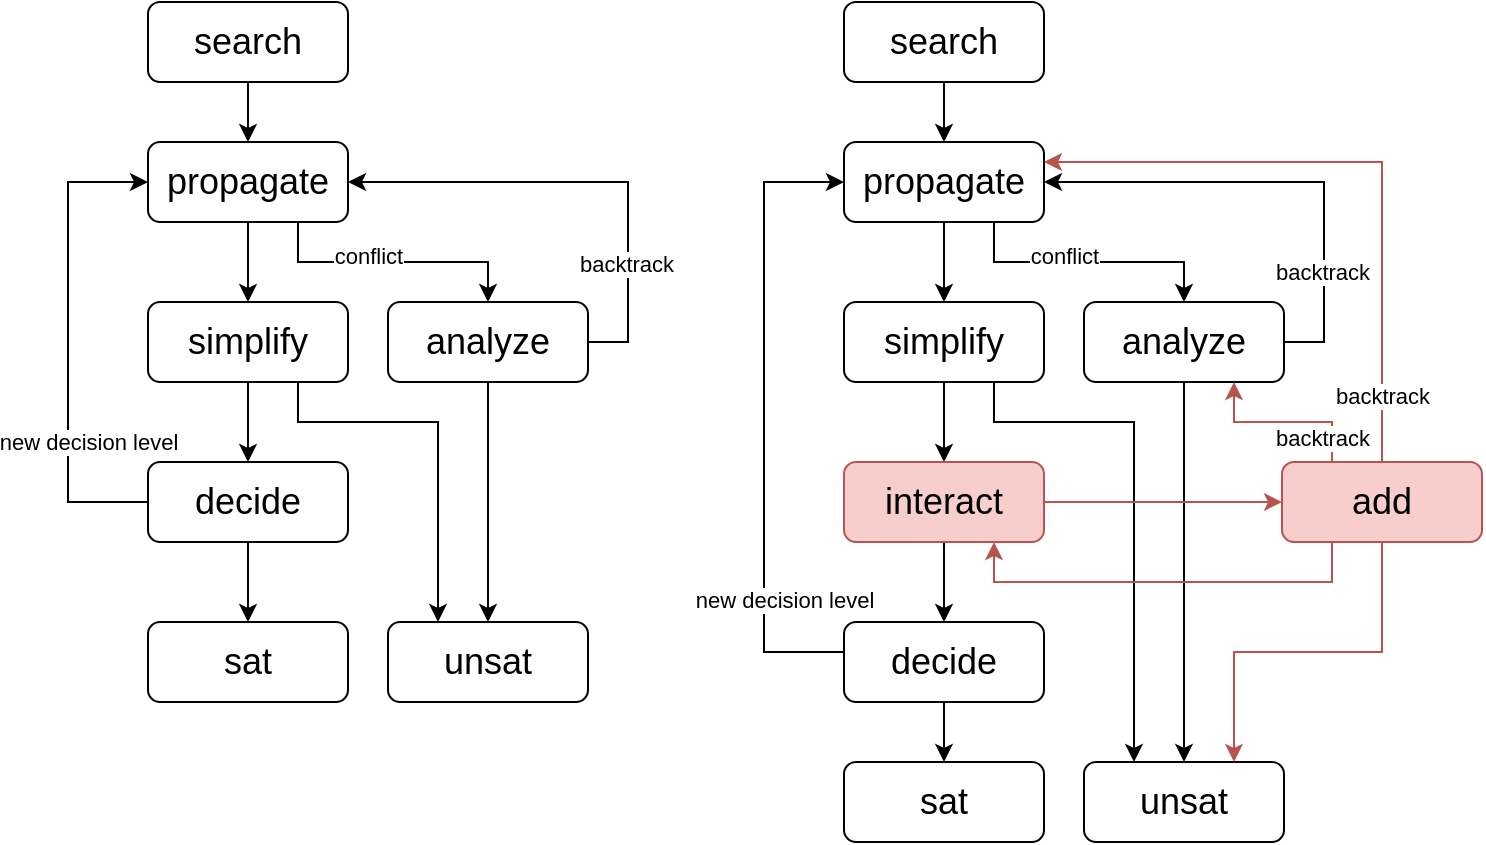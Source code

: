 <mxfile version="28.0.7">
  <diagram name="Page-1" id="wYtTFpZ9ASJY-qu4CVdJ">
    <mxGraphModel dx="1123" dy="621" grid="1" gridSize="10" guides="1" tooltips="1" connect="1" arrows="1" fold="1" page="1" pageScale="1" pageWidth="827" pageHeight="1169" math="0" shadow="0">
      <root>
        <mxCell id="0" />
        <mxCell id="1" parent="0" />
        <mxCell id="HVzZfGl38AdMBoZWMMSr-1" style="edgeStyle=orthogonalEdgeStyle;rounded=0;orthogonalLoop=1;jettySize=auto;html=1;exitX=0.5;exitY=1;exitDx=0;exitDy=0;entryX=0.5;entryY=0;entryDx=0;entryDy=0;" parent="1" source="HVzZfGl38AdMBoZWMMSr-2" target="HVzZfGl38AdMBoZWMMSr-6" edge="1">
          <mxGeometry relative="1" as="geometry" />
        </mxCell>
        <mxCell id="HVzZfGl38AdMBoZWMMSr-2" value="&lt;font style=&quot;font-size: 18px;&quot;&gt;search&lt;/font&gt;" style="rounded=1;whiteSpace=wrap;html=1;" parent="1" vertex="1">
          <mxGeometry x="130" y="110" width="100" height="40" as="geometry" />
        </mxCell>
        <mxCell id="HVzZfGl38AdMBoZWMMSr-3" style="edgeStyle=orthogonalEdgeStyle;rounded=0;orthogonalLoop=1;jettySize=auto;html=1;exitX=0.5;exitY=1;exitDx=0;exitDy=0;" parent="1" source="HVzZfGl38AdMBoZWMMSr-6" edge="1">
          <mxGeometry relative="1" as="geometry">
            <mxPoint x="180" y="260" as="targetPoint" />
          </mxGeometry>
        </mxCell>
        <mxCell id="HVzZfGl38AdMBoZWMMSr-4" style="edgeStyle=orthogonalEdgeStyle;rounded=0;orthogonalLoop=1;jettySize=auto;html=1;exitX=0.75;exitY=1;exitDx=0;exitDy=0;entryX=0.5;entryY=0;entryDx=0;entryDy=0;" parent="1" source="HVzZfGl38AdMBoZWMMSr-6" target="HVzZfGl38AdMBoZWMMSr-10" edge="1">
          <mxGeometry relative="1" as="geometry" />
        </mxCell>
        <mxCell id="HVzZfGl38AdMBoZWMMSr-5" value="conflict" style="edgeLabel;html=1;align=center;verticalAlign=middle;resizable=0;points=[];" parent="HVzZfGl38AdMBoZWMMSr-4" vertex="1" connectable="0">
          <mxGeometry x="-0.192" y="3" relative="1" as="geometry">
            <mxPoint as="offset" />
          </mxGeometry>
        </mxCell>
        <mxCell id="HVzZfGl38AdMBoZWMMSr-6" value="&lt;font style=&quot;font-size: 18px;&quot;&gt;propagate&lt;/font&gt;" style="rounded=1;whiteSpace=wrap;html=1;" parent="1" vertex="1">
          <mxGeometry x="130" y="180" width="100" height="40" as="geometry" />
        </mxCell>
        <mxCell id="HVzZfGl38AdMBoZWMMSr-7" style="edgeStyle=orthogonalEdgeStyle;rounded=0;orthogonalLoop=1;jettySize=auto;html=1;exitX=0.5;exitY=1;exitDx=0;exitDy=0;entryX=0.5;entryY=0;entryDx=0;entryDy=0;" parent="1" source="HVzZfGl38AdMBoZWMMSr-10" target="HVzZfGl38AdMBoZWMMSr-14" edge="1">
          <mxGeometry relative="1" as="geometry" />
        </mxCell>
        <mxCell id="HVzZfGl38AdMBoZWMMSr-8" style="edgeStyle=orthogonalEdgeStyle;rounded=0;orthogonalLoop=1;jettySize=auto;html=1;exitX=1;exitY=0.5;exitDx=0;exitDy=0;entryX=1;entryY=0.5;entryDx=0;entryDy=0;" parent="1" source="HVzZfGl38AdMBoZWMMSr-10" target="HVzZfGl38AdMBoZWMMSr-6" edge="1">
          <mxGeometry relative="1" as="geometry" />
        </mxCell>
        <mxCell id="HVzZfGl38AdMBoZWMMSr-9" value="backtrack" style="edgeLabel;html=1;align=center;verticalAlign=middle;resizable=0;points=[];" parent="HVzZfGl38AdMBoZWMMSr-8" vertex="1" connectable="0">
          <mxGeometry x="-0.506" y="1" relative="1" as="geometry">
            <mxPoint as="offset" />
          </mxGeometry>
        </mxCell>
        <mxCell id="HVzZfGl38AdMBoZWMMSr-10" value="&lt;font style=&quot;font-size: 18px;&quot;&gt;analyze&lt;/font&gt;&lt;span style=&quot;color: rgba(0, 0, 0, 0); font-family: monospace; font-size: 0px; text-align: start; text-wrap-mode: nowrap;&quot;&gt;%3CmxGraphModel%3E%3Croot%3E%3CmxCell%20id%3D%220%22%2F%3E%3CmxCell%20id%3D%221%22%20parent%3D%220%22%2F%3E%3CmxCell%20id%3D%222%22%20value%3D%22%26lt%3Bfont%20style%3D%26quot%3Bfont-size%3A%2018px%3B%26quot%3B%26gt%3Bsearch%26lt%3B%2Ffont%26gt%3B%22%20style%3D%22rounded%3D1%3BwhiteSpace%3Dwrap%3Bhtml%3D1%3B%22%20vertex%3D%221%22%20parent%3D%221%22%3E%3CmxGeometry%20x%3D%22160%22%20y%3D%22120%22%20width%3D%22100%22%20height%3D%2240%22%20as%3D%22geometry%22%2F%3E%3C%2FmxCell%3E%3C%2Froot%3E%3C%2FmxGraphModel%3E&lt;/span&gt;" style="rounded=1;whiteSpace=wrap;html=1;" parent="1" vertex="1">
          <mxGeometry x="250" y="260" width="100" height="40" as="geometry" />
        </mxCell>
        <mxCell id="HVzZfGl38AdMBoZWMMSr-11" style="edgeStyle=orthogonalEdgeStyle;rounded=0;orthogonalLoop=1;jettySize=auto;html=1;exitX=0.5;exitY=1;exitDx=0;exitDy=0;entryX=0.5;entryY=0;entryDx=0;entryDy=0;" parent="1" source="HVzZfGl38AdMBoZWMMSr-13" target="HVzZfGl38AdMBoZWMMSr-19" edge="1">
          <mxGeometry relative="1" as="geometry" />
        </mxCell>
        <mxCell id="HVzZfGl38AdMBoZWMMSr-12" style="edgeStyle=orthogonalEdgeStyle;rounded=0;orthogonalLoop=1;jettySize=auto;html=1;exitX=0.75;exitY=1;exitDx=0;exitDy=0;entryX=0.25;entryY=0;entryDx=0;entryDy=0;" parent="1" source="HVzZfGl38AdMBoZWMMSr-13" target="HVzZfGl38AdMBoZWMMSr-14" edge="1">
          <mxGeometry relative="1" as="geometry">
            <Array as="points">
              <mxPoint x="205" y="320" />
              <mxPoint x="275" y="320" />
            </Array>
          </mxGeometry>
        </mxCell>
        <mxCell id="HVzZfGl38AdMBoZWMMSr-13" value="&lt;font style=&quot;font-size: 18px;&quot;&gt;simplify&lt;/font&gt;" style="rounded=1;whiteSpace=wrap;html=1;" parent="1" vertex="1">
          <mxGeometry x="130" y="260" width="100" height="40" as="geometry" />
        </mxCell>
        <mxCell id="HVzZfGl38AdMBoZWMMSr-14" value="&lt;font style=&quot;font-size: 18px;&quot;&gt;unsat&lt;/font&gt;" style="rounded=1;whiteSpace=wrap;html=1;" parent="1" vertex="1">
          <mxGeometry x="250" y="420" width="100" height="40" as="geometry" />
        </mxCell>
        <mxCell id="HVzZfGl38AdMBoZWMMSr-15" value="&lt;font style=&quot;font-size: 18px;&quot;&gt;sat&lt;/font&gt;" style="rounded=1;whiteSpace=wrap;html=1;" parent="1" vertex="1">
          <mxGeometry x="130" y="420" width="100" height="40" as="geometry" />
        </mxCell>
        <mxCell id="HVzZfGl38AdMBoZWMMSr-16" style="edgeStyle=orthogonalEdgeStyle;rounded=0;orthogonalLoop=1;jettySize=auto;html=1;exitX=0.5;exitY=1;exitDx=0;exitDy=0;entryX=0.5;entryY=0;entryDx=0;entryDy=0;" parent="1" source="HVzZfGl38AdMBoZWMMSr-19" target="HVzZfGl38AdMBoZWMMSr-15" edge="1">
          <mxGeometry relative="1" as="geometry" />
        </mxCell>
        <mxCell id="HVzZfGl38AdMBoZWMMSr-17" style="edgeStyle=orthogonalEdgeStyle;rounded=0;orthogonalLoop=1;jettySize=auto;html=1;exitX=0;exitY=0.5;exitDx=0;exitDy=0;entryX=0;entryY=0.5;entryDx=0;entryDy=0;" parent="1" source="HVzZfGl38AdMBoZWMMSr-19" target="HVzZfGl38AdMBoZWMMSr-6" edge="1">
          <mxGeometry relative="1" as="geometry">
            <Array as="points">
              <mxPoint x="90" y="360" />
              <mxPoint x="90" y="200" />
            </Array>
          </mxGeometry>
        </mxCell>
        <mxCell id="HVzZfGl38AdMBoZWMMSr-18" value="new decision level" style="edgeLabel;html=1;align=center;verticalAlign=middle;resizable=0;points=[];" parent="HVzZfGl38AdMBoZWMMSr-17" vertex="1" connectable="0">
          <mxGeometry x="-0.389" relative="1" as="geometry">
            <mxPoint x="10" y="3" as="offset" />
          </mxGeometry>
        </mxCell>
        <mxCell id="HVzZfGl38AdMBoZWMMSr-19" value="&lt;font style=&quot;font-size: 18px;&quot;&gt;decide&lt;/font&gt;" style="rounded=1;whiteSpace=wrap;html=1;" parent="1" vertex="1">
          <mxGeometry x="130" y="340" width="100" height="40" as="geometry" />
        </mxCell>
        <mxCell id="HVzZfGl38AdMBoZWMMSr-20" style="edgeStyle=orthogonalEdgeStyle;rounded=0;orthogonalLoop=1;jettySize=auto;html=1;exitX=0.5;exitY=1;exitDx=0;exitDy=0;entryX=0.5;entryY=0;entryDx=0;entryDy=0;" parent="1" source="HVzZfGl38AdMBoZWMMSr-21" target="HVzZfGl38AdMBoZWMMSr-25" edge="1">
          <mxGeometry relative="1" as="geometry" />
        </mxCell>
        <mxCell id="HVzZfGl38AdMBoZWMMSr-21" value="&lt;font style=&quot;font-size: 18px;&quot;&gt;search&lt;/font&gt;" style="rounded=1;whiteSpace=wrap;html=1;" parent="1" vertex="1">
          <mxGeometry x="478" y="110" width="100" height="40" as="geometry" />
        </mxCell>
        <mxCell id="HVzZfGl38AdMBoZWMMSr-22" style="edgeStyle=orthogonalEdgeStyle;rounded=0;orthogonalLoop=1;jettySize=auto;html=1;exitX=0.5;exitY=1;exitDx=0;exitDy=0;" parent="1" source="HVzZfGl38AdMBoZWMMSr-25" edge="1">
          <mxGeometry relative="1" as="geometry">
            <mxPoint x="528" y="260" as="targetPoint" />
          </mxGeometry>
        </mxCell>
        <mxCell id="HVzZfGl38AdMBoZWMMSr-23" style="edgeStyle=orthogonalEdgeStyle;rounded=0;orthogonalLoop=1;jettySize=auto;html=1;exitX=0.75;exitY=1;exitDx=0;exitDy=0;entryX=0.5;entryY=0;entryDx=0;entryDy=0;" parent="1" source="HVzZfGl38AdMBoZWMMSr-25" target="HVzZfGl38AdMBoZWMMSr-29" edge="1">
          <mxGeometry relative="1" as="geometry" />
        </mxCell>
        <mxCell id="HVzZfGl38AdMBoZWMMSr-24" value="conflict" style="edgeLabel;html=1;align=center;verticalAlign=middle;resizable=0;points=[];" parent="HVzZfGl38AdMBoZWMMSr-23" vertex="1" connectable="0">
          <mxGeometry x="-0.192" y="3" relative="1" as="geometry">
            <mxPoint as="offset" />
          </mxGeometry>
        </mxCell>
        <mxCell id="HVzZfGl38AdMBoZWMMSr-25" value="&lt;font style=&quot;font-size: 18px;&quot;&gt;propagate&lt;/font&gt;" style="rounded=1;whiteSpace=wrap;html=1;" parent="1" vertex="1">
          <mxGeometry x="478" y="180" width="100" height="40" as="geometry" />
        </mxCell>
        <mxCell id="HVzZfGl38AdMBoZWMMSr-26" style="edgeStyle=orthogonalEdgeStyle;rounded=0;orthogonalLoop=1;jettySize=auto;html=1;exitX=0.5;exitY=1;exitDx=0;exitDy=0;entryX=0.5;entryY=0;entryDx=0;entryDy=0;" parent="1" source="HVzZfGl38AdMBoZWMMSr-29" target="HVzZfGl38AdMBoZWMMSr-33" edge="1">
          <mxGeometry relative="1" as="geometry" />
        </mxCell>
        <mxCell id="HVzZfGl38AdMBoZWMMSr-27" style="edgeStyle=orthogonalEdgeStyle;rounded=0;orthogonalLoop=1;jettySize=auto;html=1;exitX=1;exitY=0.5;exitDx=0;exitDy=0;entryX=1;entryY=0.5;entryDx=0;entryDy=0;" parent="1" source="HVzZfGl38AdMBoZWMMSr-29" target="HVzZfGl38AdMBoZWMMSr-25" edge="1">
          <mxGeometry relative="1" as="geometry">
            <Array as="points">
              <mxPoint x="718" y="280" />
              <mxPoint x="718" y="200" />
            </Array>
          </mxGeometry>
        </mxCell>
        <mxCell id="HVzZfGl38AdMBoZWMMSr-28" value="backtrack" style="edgeLabel;html=1;align=center;verticalAlign=middle;resizable=0;points=[];" parent="HVzZfGl38AdMBoZWMMSr-27" vertex="1" connectable="0">
          <mxGeometry x="-0.542" y="3" relative="1" as="geometry">
            <mxPoint x="2" as="offset" />
          </mxGeometry>
        </mxCell>
        <mxCell id="HVzZfGl38AdMBoZWMMSr-29" value="&lt;font style=&quot;font-size: 18px;&quot;&gt;analyze&lt;/font&gt;&lt;span style=&quot;color: rgba(0, 0, 0, 0); font-family: monospace; font-size: 0px; text-align: start; text-wrap-mode: nowrap;&quot;&gt;%3CmxGraphModel%3E%3Croot%3E%3CmxCell%20id%3D%220%22%2F%3E%3CmxCell%20id%3D%221%22%20parent%3D%220%22%2F%3E%3CmxCell%20id%3D%222%22%20value%3D%22%26lt%3Bfont%20style%3D%26quot%3Bfont-size%3A%2018px%3B%26quot%3B%26gt%3Bsearch%26lt%3B%2Ffont%26gt%3B%22%20style%3D%22rounded%3D1%3BwhiteSpace%3Dwrap%3Bhtml%3D1%3B%22%20vertex%3D%221%22%20parent%3D%221%22%3E%3CmxGeometry%20x%3D%22160%22%20y%3D%22120%22%20width%3D%22100%22%20height%3D%2240%22%20as%3D%22geometry%22%2F%3E%3C%2FmxCell%3E%3C%2Froot%3E%3C%2FmxGraphModel%3E&lt;/span&gt;" style="rounded=1;whiteSpace=wrap;html=1;" parent="1" vertex="1">
          <mxGeometry x="598" y="260" width="100" height="40" as="geometry" />
        </mxCell>
        <mxCell id="HVzZfGl38AdMBoZWMMSr-30" style="edgeStyle=orthogonalEdgeStyle;rounded=0;orthogonalLoop=1;jettySize=auto;html=1;exitX=0.75;exitY=1;exitDx=0;exitDy=0;entryX=0.25;entryY=0;entryDx=0;entryDy=0;" parent="1" source="HVzZfGl38AdMBoZWMMSr-32" target="HVzZfGl38AdMBoZWMMSr-33" edge="1">
          <mxGeometry relative="1" as="geometry">
            <Array as="points">
              <mxPoint x="553" y="320" />
              <mxPoint x="623" y="320" />
            </Array>
          </mxGeometry>
        </mxCell>
        <mxCell id="HVzZfGl38AdMBoZWMMSr-31" style="edgeStyle=orthogonalEdgeStyle;rounded=0;orthogonalLoop=1;jettySize=auto;html=1;exitX=0.5;exitY=1;exitDx=0;exitDy=0;entryX=0.5;entryY=0;entryDx=0;entryDy=0;" parent="1" source="HVzZfGl38AdMBoZWMMSr-32" target="HVzZfGl38AdMBoZWMMSr-41" edge="1">
          <mxGeometry relative="1" as="geometry" />
        </mxCell>
        <mxCell id="HVzZfGl38AdMBoZWMMSr-32" value="&lt;font style=&quot;font-size: 18px;&quot;&gt;simplify&lt;/font&gt;" style="rounded=1;whiteSpace=wrap;html=1;" parent="1" vertex="1">
          <mxGeometry x="478" y="260" width="100" height="40" as="geometry" />
        </mxCell>
        <mxCell id="HVzZfGl38AdMBoZWMMSr-33" value="&lt;font style=&quot;font-size: 18px;&quot;&gt;unsat&lt;/font&gt;" style="rounded=1;whiteSpace=wrap;html=1;" parent="1" vertex="1">
          <mxGeometry x="598" y="490" width="100" height="40" as="geometry" />
        </mxCell>
        <mxCell id="HVzZfGl38AdMBoZWMMSr-34" value="&lt;font style=&quot;font-size: 18px;&quot;&gt;sat&lt;/font&gt;" style="rounded=1;whiteSpace=wrap;html=1;" parent="1" vertex="1">
          <mxGeometry x="478" y="490" width="100" height="40" as="geometry" />
        </mxCell>
        <mxCell id="HVzZfGl38AdMBoZWMMSr-35" style="edgeStyle=orthogonalEdgeStyle;rounded=0;orthogonalLoop=1;jettySize=auto;html=1;exitX=0.5;exitY=1;exitDx=0;exitDy=0;entryX=0.5;entryY=0;entryDx=0;entryDy=0;" parent="1" source="HVzZfGl38AdMBoZWMMSr-38" target="HVzZfGl38AdMBoZWMMSr-34" edge="1">
          <mxGeometry relative="1" as="geometry" />
        </mxCell>
        <mxCell id="HVzZfGl38AdMBoZWMMSr-36" style="edgeStyle=orthogonalEdgeStyle;rounded=0;orthogonalLoop=1;jettySize=auto;html=1;exitX=0;exitY=0.5;exitDx=0;exitDy=0;entryX=0;entryY=0.5;entryDx=0;entryDy=0;" parent="1" source="HVzZfGl38AdMBoZWMMSr-38" target="HVzZfGl38AdMBoZWMMSr-25" edge="1">
          <mxGeometry relative="1" as="geometry">
            <Array as="points">
              <mxPoint x="438" y="435" />
              <mxPoint x="438" y="200" />
            </Array>
          </mxGeometry>
        </mxCell>
        <mxCell id="HVzZfGl38AdMBoZWMMSr-37" value="&lt;span style=&quot;color: rgba(0, 0, 0, 0); font-family: monospace; font-size: 0px; text-align: start; background-color: rgb(251, 251, 251);&quot;&gt;%3CmxGraphModel%3E%3Croot%3E%3CmxCell%20id%3D%220%22%2F%3E%3CmxCell%20id%3D%221%22%20parent%3D%220%22%2F%3E%3CmxCell%20id%3D%222%22%20value%3D%22(new%20decision%20level)%22%20style%3D%22edgeLabel%3Bhtml%3D1%3Balign%3Dcenter%3BverticalAlign%3Dmiddle%3Bresizable%3D0%3Bpoints%3D%5B%5D%3B%22%20vertex%3D%221%22%20connectable%3D%220%22%20parent%3D%221%22%3E%3CmxGeometry%20x%3D%22140%22%20y%3D%22327%22%20as%3D%22geometry%22%2F%3E%3C%2FmxCell%3E%3C%2Froot%3E%3C%2FmxGraphModel%3E&lt;/span&gt;new decision level" style="edgeLabel;html=1;align=center;verticalAlign=middle;resizable=0;points=[];" parent="HVzZfGl38AdMBoZWMMSr-36" vertex="1" connectable="0">
          <mxGeometry x="-0.598" y="2" relative="1" as="geometry">
            <mxPoint x="12" y="-7" as="offset" />
          </mxGeometry>
        </mxCell>
        <mxCell id="HVzZfGl38AdMBoZWMMSr-38" value="&lt;font style=&quot;font-size: 18px;&quot;&gt;decide&lt;/font&gt;" style="rounded=1;whiteSpace=wrap;html=1;" parent="1" vertex="1">
          <mxGeometry x="478" y="420" width="100" height="40" as="geometry" />
        </mxCell>
        <mxCell id="HVzZfGl38AdMBoZWMMSr-39" style="edgeStyle=orthogonalEdgeStyle;rounded=0;orthogonalLoop=1;jettySize=auto;html=1;exitX=0.5;exitY=1;exitDx=0;exitDy=0;entryX=0.5;entryY=0;entryDx=0;entryDy=0;" parent="1" source="HVzZfGl38AdMBoZWMMSr-41" target="HVzZfGl38AdMBoZWMMSr-38" edge="1">
          <mxGeometry relative="1" as="geometry" />
        </mxCell>
        <mxCell id="HVzZfGl38AdMBoZWMMSr-40" style="edgeStyle=orthogonalEdgeStyle;rounded=0;orthogonalLoop=1;jettySize=auto;html=1;exitX=1;exitY=0.5;exitDx=0;exitDy=0;entryX=0;entryY=0.5;entryDx=0;entryDy=0;fillColor=#f8cecc;strokeColor=#b85450;" parent="1" source="HVzZfGl38AdMBoZWMMSr-41" target="HVzZfGl38AdMBoZWMMSr-49" edge="1">
          <mxGeometry relative="1" as="geometry" />
        </mxCell>
        <mxCell id="HVzZfGl38AdMBoZWMMSr-41" value="&lt;font style=&quot;font-size: 18px;&quot;&gt;interact&lt;/font&gt;" style="rounded=1;whiteSpace=wrap;html=1;fillColor=#f8cecc;strokeColor=#b85450;" parent="1" vertex="1">
          <mxGeometry x="478" y="340" width="100" height="40" as="geometry" />
        </mxCell>
        <mxCell id="HVzZfGl38AdMBoZWMMSr-42" style="edgeStyle=orthogonalEdgeStyle;rounded=0;orthogonalLoop=1;jettySize=auto;html=1;exitX=0.5;exitY=1;exitDx=0;exitDy=0;entryX=0.75;entryY=0;entryDx=0;entryDy=0;fillColor=#f8cecc;strokeColor=#b85450;" parent="1" source="HVzZfGl38AdMBoZWMMSr-49" target="HVzZfGl38AdMBoZWMMSr-33" edge="1">
          <mxGeometry relative="1" as="geometry" />
        </mxCell>
        <mxCell id="HVzZfGl38AdMBoZWMMSr-43" style="edgeStyle=orthogonalEdgeStyle;rounded=0;orthogonalLoop=1;jettySize=auto;html=1;exitX=0.25;exitY=0;exitDx=0;exitDy=0;entryX=0.75;entryY=1;entryDx=0;entryDy=0;fillColor=#f8cecc;strokeColor=#b85450;" parent="1" source="HVzZfGl38AdMBoZWMMSr-49" target="HVzZfGl38AdMBoZWMMSr-29" edge="1">
          <mxGeometry relative="1" as="geometry" />
        </mxCell>
        <mxCell id="HVzZfGl38AdMBoZWMMSr-44" value="backtrack" style="edgeLabel;html=1;align=center;verticalAlign=middle;resizable=0;points=[];" parent="HVzZfGl38AdMBoZWMMSr-43" vertex="1" connectable="0">
          <mxGeometry x="-0.75" y="2" relative="1" as="geometry">
            <mxPoint x="-3" y="-1" as="offset" />
          </mxGeometry>
        </mxCell>
        <mxCell id="HVzZfGl38AdMBoZWMMSr-45" style="edgeStyle=orthogonalEdgeStyle;rounded=0;orthogonalLoop=1;jettySize=auto;html=1;exitX=0.25;exitY=1;exitDx=0;exitDy=0;entryX=0.75;entryY=1;entryDx=0;entryDy=0;fillColor=#f8cecc;strokeColor=#b85450;" parent="1" source="HVzZfGl38AdMBoZWMMSr-49" target="HVzZfGl38AdMBoZWMMSr-41" edge="1">
          <mxGeometry relative="1" as="geometry" />
        </mxCell>
        <mxCell id="HVzZfGl38AdMBoZWMMSr-46" style="edgeStyle=orthogonalEdgeStyle;rounded=0;orthogonalLoop=1;jettySize=auto;html=1;exitX=0.5;exitY=0;exitDx=0;exitDy=0;entryX=1;entryY=0.25;entryDx=0;entryDy=0;fillColor=#f8cecc;strokeColor=#b85450;" parent="1" source="HVzZfGl38AdMBoZWMMSr-49" target="HVzZfGl38AdMBoZWMMSr-25" edge="1">
          <mxGeometry relative="1" as="geometry" />
        </mxCell>
        <mxCell id="HVzZfGl38AdMBoZWMMSr-47" value="&lt;span style=&quot;color: rgba(0, 0, 0, 0); font-family: monospace; font-size: 0px; text-align: start; background-color: rgb(251, 251, 251);&quot;&gt;%3CmxGraphModel%3E%3Croot%3E%3CmxCell%20id%3D%220%22%2F%3E%3CmxCell%20id%3D%221%22%20parent%3D%220%22%2F%3E%3CmxCell%20id%3D%222%22%20value%3D%22backtrack%22%20style%3D%22edgeLabel%3Bhtml%3D1%3Balign%3Dcenter%3BverticalAlign%3Dmiddle%3Bresizable%3D0%3Bpoints%3D%5B%5D%3B%22%20vertex%3D%221%22%20connectable%3D%220%22%20parent%3D%221%22%3E%3CmxGeometry%20x%3D%22404%22%20y%3D%22803%22%20as%3D%22geometry%22%2F%3E%3C%2FmxCell%3E%3C%2Froot%3E%3C%2FmxGraphModel%back&lt;/span&gt;" style="edgeLabel;html=1;align=center;verticalAlign=middle;resizable=0;points=[];" parent="HVzZfGl38AdMBoZWMMSr-46" vertex="1" connectable="0">
          <mxGeometry x="-0.834" relative="1" as="geometry">
            <mxPoint as="offset" />
          </mxGeometry>
        </mxCell>
        <mxCell id="HVzZfGl38AdMBoZWMMSr-48" value="backtrack" style="edgeLabel;html=1;align=center;verticalAlign=middle;resizable=0;points=[];" parent="HVzZfGl38AdMBoZWMMSr-46" vertex="1" connectable="0">
          <mxGeometry x="-0.841" relative="1" as="geometry">
            <mxPoint y="-8" as="offset" />
          </mxGeometry>
        </mxCell>
        <mxCell id="HVzZfGl38AdMBoZWMMSr-49" value="&lt;font style=&quot;font-size: 18px;&quot;&gt;add&lt;/font&gt;" style="rounded=1;whiteSpace=wrap;html=1;fillColor=#f8cecc;strokeColor=#b85450;" parent="1" vertex="1">
          <mxGeometry x="697" y="340" width="100" height="40" as="geometry" />
        </mxCell>
      </root>
    </mxGraphModel>
  </diagram>
</mxfile>
